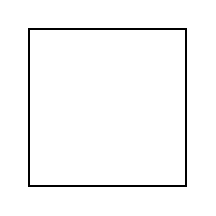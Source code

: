 \begin{tikzpicture}[thick]
  \coordinate (A) at (0,0);
  \coordinate (B) at (2,0);
  \coordinate (C) at (0,2);
  \coordinate (D) at (2,2);
  \coordinate (AB) at ($(A)!0.5!(B)$);
  \coordinate (AC) at ($(A)!0.5!(C)$);
  \coordinate (BD) at ($(B)!0.5!(D)$);
  \coordinate (CD) at ($(C)!0.5!(D)$);
  \coordinate (center) at ($(A)!0.5!(D)$);
  \draw (A) -- (B) -- (D) -- (C) -- cycle;
\end{tikzpicture}
